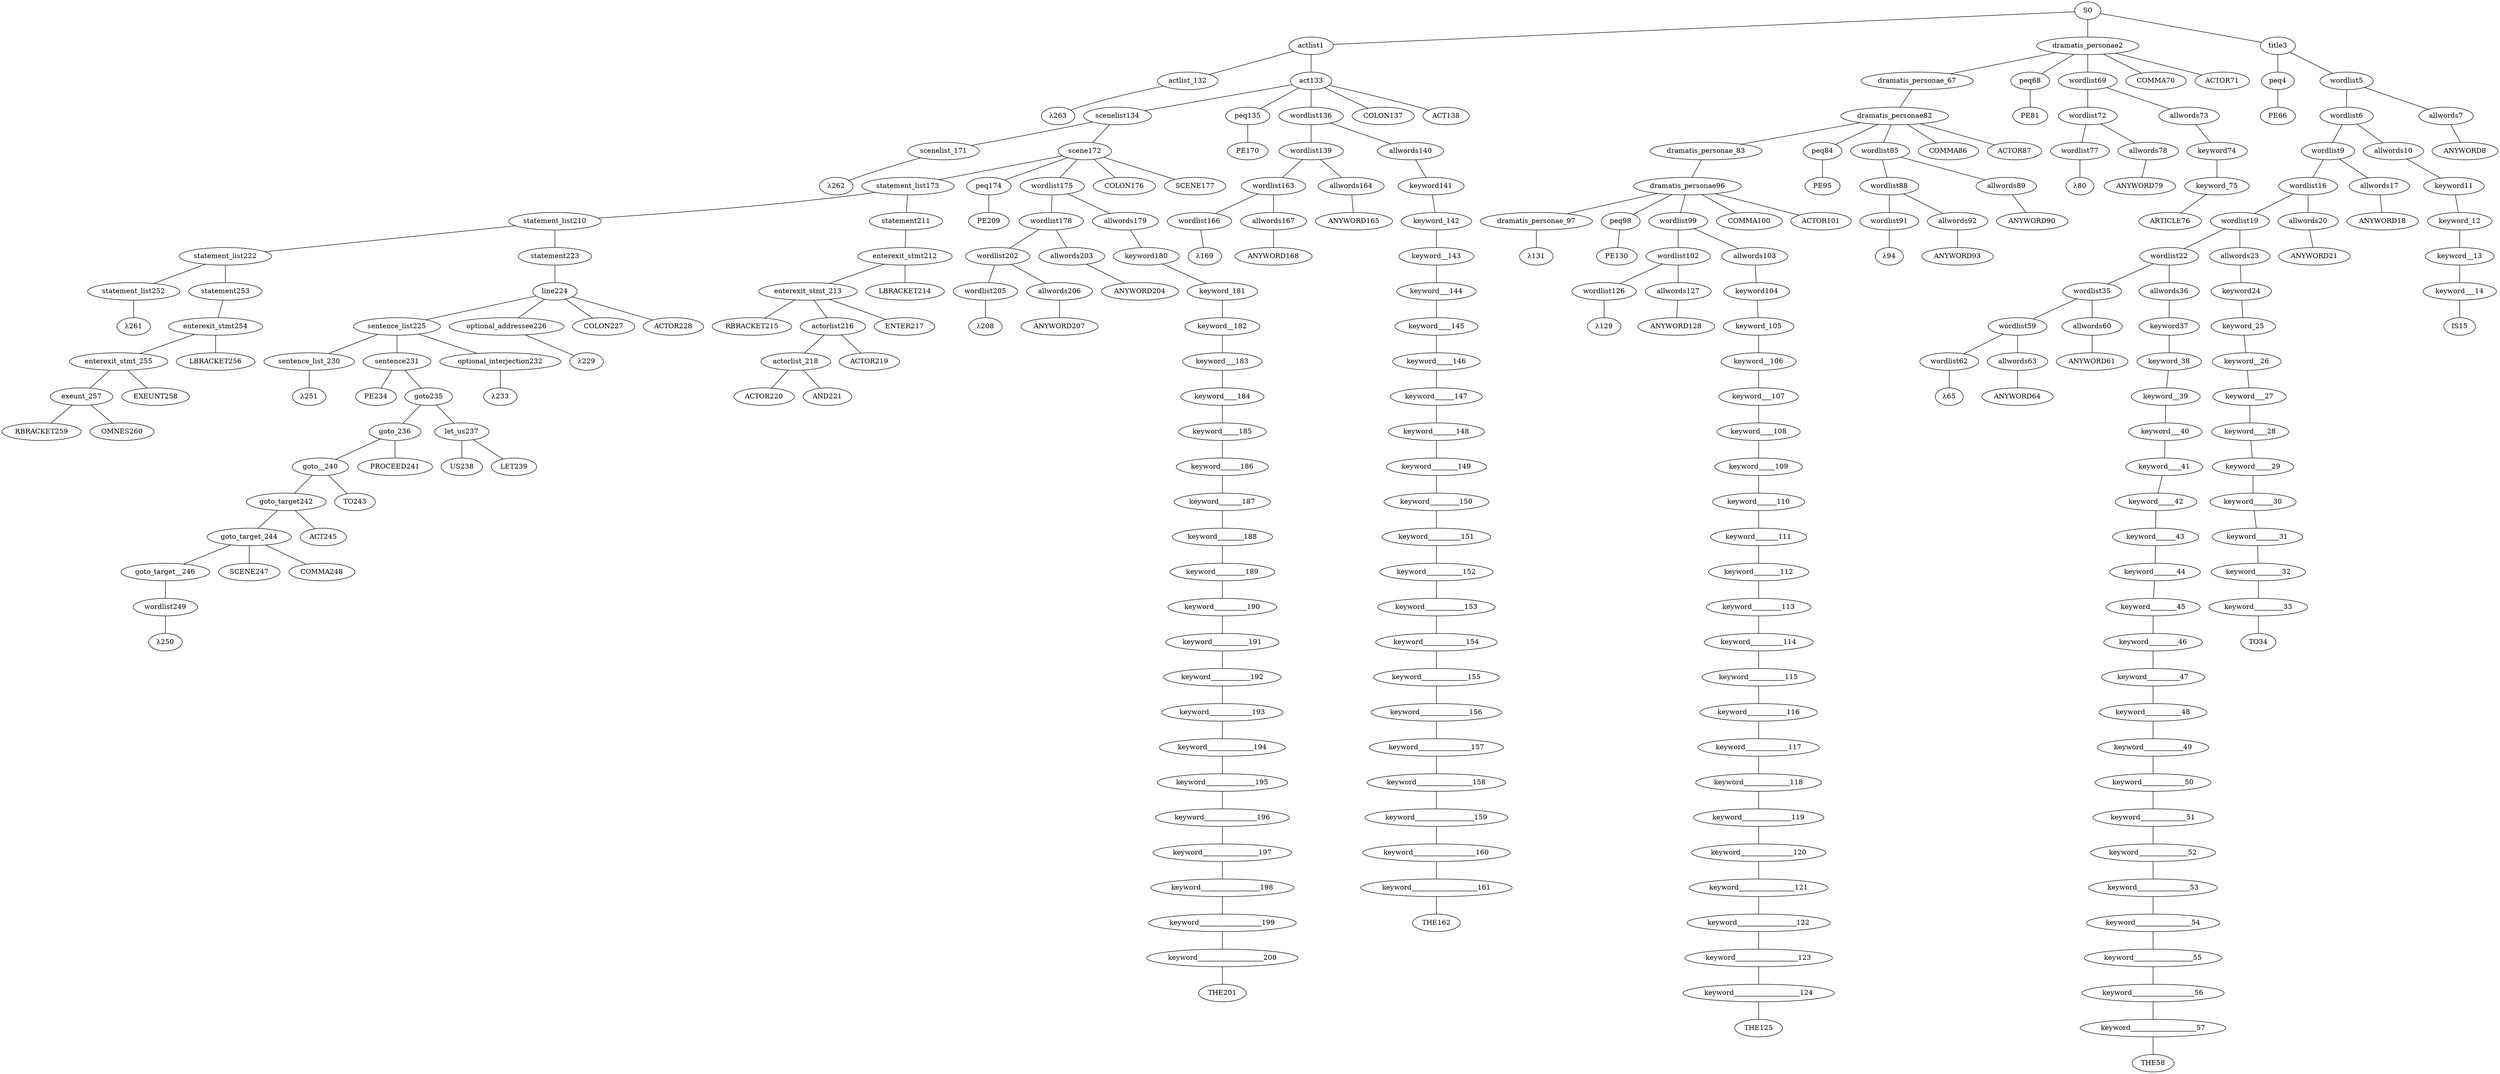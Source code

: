 strict graph {
	S0 -- actlist1
	S0 -- dramatis_personae2
	S0 -- title3

	title3 -- peq4
	title3 -- wordlist5

	wordlist5 -- wordlist6
	wordlist5 -- allwords7

	allwords7 -- ANYWORD8


	wordlist6 -- wordlist9
	wordlist6 -- allwords10

	allwords10 -- keyword11

	keyword11 -- keyword_12

	keyword_12 -- keyword__13

	keyword__13 -- keyword___14

	keyword___14 -- IS15


	wordlist9 -- wordlist16
	wordlist9 -- allwords17

	allwords17 -- ANYWORD18


	wordlist16 -- wordlist19
	wordlist16 -- allwords20

	allwords20 -- ANYWORD21


	wordlist19 -- wordlist22
	wordlist19 -- allwords23

	allwords23 -- keyword24

	keyword24 -- keyword_25

	keyword_25 -- keyword__26

	keyword__26 -- keyword___27

	keyword___27 -- keyword____28

	keyword____28 -- keyword_____29

	keyword_____29 -- keyword______30

	keyword______30 -- keyword_______31

	keyword_______31 -- keyword________32

	keyword________32 -- keyword_________33

	keyword_________33 -- TO34


	wordlist22 -- wordlist35
	wordlist22 -- allwords36

	allwords36 -- keyword37

	keyword37 -- keyword_38

	keyword_38 -- keyword__39

	keyword__39 -- keyword___40

	keyword___40 -- keyword____41

	keyword____41 -- keyword_____42

	keyword_____42 -- keyword______43

	keyword______43 -- keyword_______44

	keyword_______44 -- keyword________45

	keyword________45 -- keyword_________46

	keyword_________46 -- keyword__________47

	keyword__________47 -- keyword___________48

	keyword___________48 -- keyword____________49

	keyword____________49 -- keyword_____________50

	keyword_____________50 -- keyword______________51

	keyword______________51 -- keyword_______________52

	keyword_______________52 -- keyword________________53

	keyword________________53 -- keyword_________________54

	keyword_________________54 -- keyword__________________55

	keyword__________________55 -- keyword___________________56

	keyword___________________56 -- keyword____________________57

	keyword____________________57 -- THE58


	wordlist35 -- wordlist59
	wordlist35 -- allwords60

	allwords60 -- ANYWORD61


	wordlist59 -- wordlist62
	wordlist59 -- allwords63

	allwords63 -- ANYWORD64


	wordlist62 -- λ65

	peq4 -- PE66


	dramatis_personae2 -- dramatis_personae_67
	dramatis_personae2 -- peq68
	dramatis_personae2 -- wordlist69
	dramatis_personae2 -- COMMA70
	dramatis_personae2 -- ACTOR71



	wordlist69 -- wordlist72
	wordlist69 -- allwords73

	allwords73 -- keyword74

	keyword74 -- keyword_75

	keyword_75 -- ARTICLE76


	wordlist72 -- wordlist77
	wordlist72 -- allwords78

	allwords78 -- ANYWORD79


	wordlist77 -- λ80

	peq68 -- PE81


	dramatis_personae_67 -- dramatis_personae82

	dramatis_personae82 -- dramatis_personae_83
	dramatis_personae82 -- peq84
	dramatis_personae82 -- wordlist85
	dramatis_personae82 -- COMMA86
	dramatis_personae82 -- ACTOR87



	wordlist85 -- wordlist88
	wordlist85 -- allwords89

	allwords89 -- ANYWORD90


	wordlist88 -- wordlist91
	wordlist88 -- allwords92

	allwords92 -- ANYWORD93


	wordlist91 -- λ94

	peq84 -- PE95


	dramatis_personae_83 -- dramatis_personae96

	dramatis_personae96 -- dramatis_personae_97
	dramatis_personae96 -- peq98
	dramatis_personae96 -- wordlist99
	dramatis_personae96 -- COMMA100
	dramatis_personae96 -- ACTOR101



	wordlist99 -- wordlist102
	wordlist99 -- allwords103

	allwords103 -- keyword104

	keyword104 -- keyword_105

	keyword_105 -- keyword__106

	keyword__106 -- keyword___107

	keyword___107 -- keyword____108

	keyword____108 -- keyword_____109

	keyword_____109 -- keyword______110

	keyword______110 -- keyword_______111

	keyword_______111 -- keyword________112

	keyword________112 -- keyword_________113

	keyword_________113 -- keyword__________114

	keyword__________114 -- keyword___________115

	keyword___________115 -- keyword____________116

	keyword____________116 -- keyword_____________117

	keyword_____________117 -- keyword______________118

	keyword______________118 -- keyword_______________119

	keyword_______________119 -- keyword________________120

	keyword________________120 -- keyword_________________121

	keyword_________________121 -- keyword__________________122

	keyword__________________122 -- keyword___________________123

	keyword___________________123 -- keyword____________________124

	keyword____________________124 -- THE125


	wordlist102 -- wordlist126
	wordlist102 -- allwords127

	allwords127 -- ANYWORD128


	wordlist126 -- λ129

	peq98 -- PE130


	dramatis_personae_97 -- λ131

	actlist1 -- actlist_132
	actlist1 -- act133

	act133 -- scenelist134
	act133 -- peq135
	act133 -- wordlist136
	act133 -- COLON137
	act133 -- ACT138



	wordlist136 -- wordlist139
	wordlist136 -- allwords140

	allwords140 -- keyword141

	keyword141 -- keyword_142

	keyword_142 -- keyword__143

	keyword__143 -- keyword___144

	keyword___144 -- keyword____145

	keyword____145 -- keyword_____146

	keyword_____146 -- keyword______147

	keyword______147 -- keyword_______148

	keyword_______148 -- keyword________149

	keyword________149 -- keyword_________150

	keyword_________150 -- keyword__________151

	keyword__________151 -- keyword___________152

	keyword___________152 -- keyword____________153

	keyword____________153 -- keyword_____________154

	keyword_____________154 -- keyword______________155

	keyword______________155 -- keyword_______________156

	keyword_______________156 -- keyword________________157

	keyword________________157 -- keyword_________________158

	keyword_________________158 -- keyword__________________159

	keyword__________________159 -- keyword___________________160

	keyword___________________160 -- keyword____________________161

	keyword____________________161 -- THE162


	wordlist139 -- wordlist163
	wordlist139 -- allwords164

	allwords164 -- ANYWORD165


	wordlist163 -- wordlist166
	wordlist163 -- allwords167

	allwords167 -- ANYWORD168


	wordlist166 -- λ169

	peq135 -- PE170


	scenelist134 -- scenelist_171
	scenelist134 -- scene172

	scene172 -- statement_list173
	scene172 -- peq174
	scene172 -- wordlist175
	scene172 -- COLON176
	scene172 -- SCENE177



	wordlist175 -- wordlist178
	wordlist175 -- allwords179

	allwords179 -- keyword180

	keyword180 -- keyword_181

	keyword_181 -- keyword__182

	keyword__182 -- keyword___183

	keyword___183 -- keyword____184

	keyword____184 -- keyword_____185

	keyword_____185 -- keyword______186

	keyword______186 -- keyword_______187

	keyword_______187 -- keyword________188

	keyword________188 -- keyword_________189

	keyword_________189 -- keyword__________190

	keyword__________190 -- keyword___________191

	keyword___________191 -- keyword____________192

	keyword____________192 -- keyword_____________193

	keyword_____________193 -- keyword______________194

	keyword______________194 -- keyword_______________195

	keyword_______________195 -- keyword________________196

	keyword________________196 -- keyword_________________197

	keyword_________________197 -- keyword__________________198

	keyword__________________198 -- keyword___________________199

	keyword___________________199 -- keyword____________________200

	keyword____________________200 -- THE201


	wordlist178 -- wordlist202
	wordlist178 -- allwords203

	allwords203 -- ANYWORD204


	wordlist202 -- wordlist205
	wordlist202 -- allwords206

	allwords206 -- ANYWORD207


	wordlist205 -- λ208

	peq174 -- PE209


	statement_list173 -- statement_list210
	statement_list173 -- statement211

	statement211 -- enterexit_stmt212

	enterexit_stmt212 -- enterexit_stmt_213
	enterexit_stmt212 -- LBRACKET214


	enterexit_stmt_213 -- RBRACKET215
	enterexit_stmt_213 -- actorlist216
	enterexit_stmt_213 -- ENTER217


	actorlist216 -- actorlist_218
	actorlist216 -- ACTOR219


	actorlist_218 -- ACTOR220
	actorlist_218 -- AND221




	statement_list210 -- statement_list222
	statement_list210 -- statement223

	statement223 -- line224

	line224 -- sentence_list225
	line224 -- optional_addressee226
	line224 -- COLON227
	line224 -- ACTOR228



	optional_addressee226 -- λ229

	sentence_list225 -- sentence_list_230
	sentence_list225 -- sentence231
	sentence_list225 -- optional_interjection232

	optional_interjection232 -- λ233

	sentence231 -- PE234
	sentence231 -- goto235

	goto235 -- goto_236
	goto235 -- let_us237

	let_us237 -- US238
	let_us237 -- LET239



	goto_236 -- goto__240
	goto_236 -- PROCEED241


	goto__240 -- goto_target242
	goto__240 -- TO243


	goto_target242 -- goto_target_244
	goto_target242 -- ACT245


	goto_target_244 -- goto_target__246
	goto_target_244 -- SCENE247
	goto_target_244 -- COMMA248



	goto_target__246 -- wordlist249

	wordlist249 -- λ250


	sentence_list_230 -- λ251

	statement_list222 -- statement_list252
	statement_list222 -- statement253

	statement253 -- enterexit_stmt254

	enterexit_stmt254 -- enterexit_stmt_255
	enterexit_stmt254 -- LBRACKET256


	enterexit_stmt_255 -- exeunt_257
	enterexit_stmt_255 -- EXEUNT258


	exeunt_257 -- RBRACKET259
	exeunt_257 -- OMNES260



	statement_list252 -- λ261

	scenelist_171 -- λ262

	actlist_132 -- λ263


}